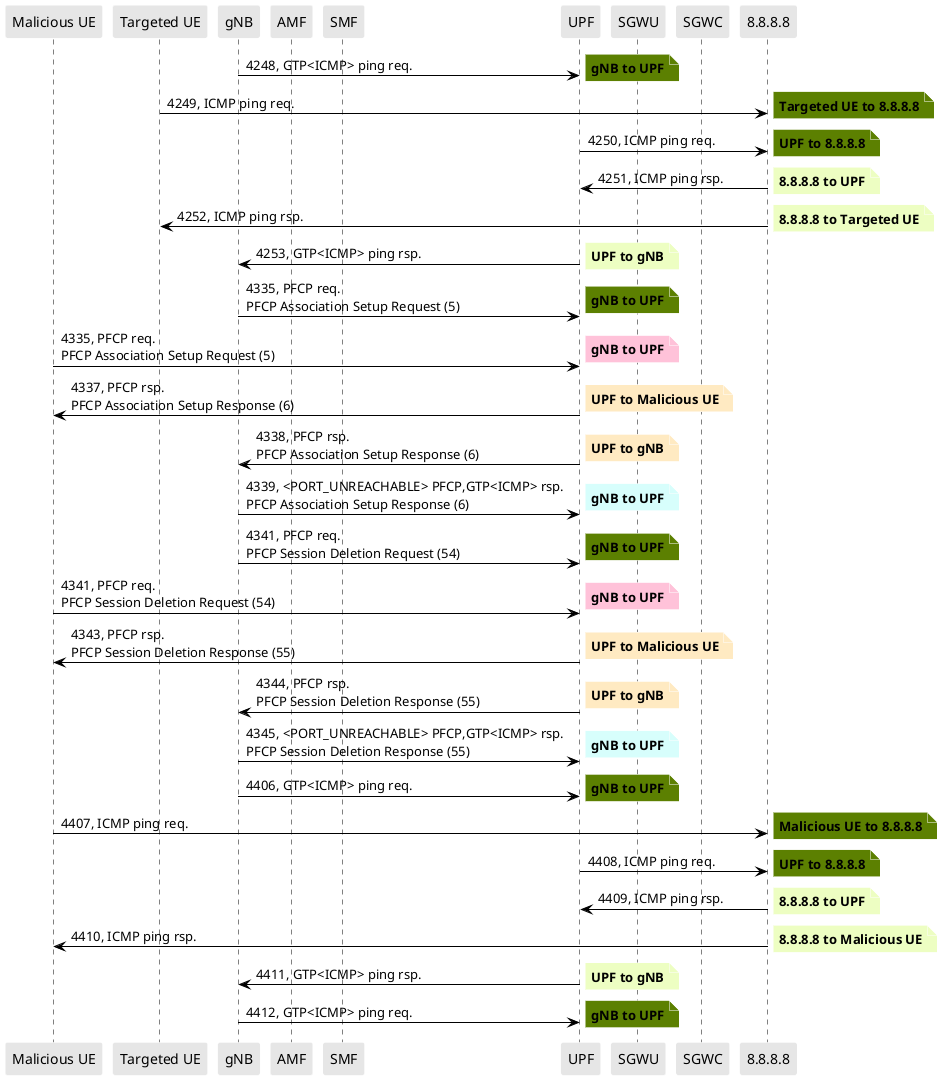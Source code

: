 @startuml
skinparam shadowing false
skinparam NoteBorderColor white
skinparam sequence {
    ArrowColor black
    LifeLineBorderColor black
    LifeLineBackgroundColor black
    ParticipantBorderColor white
    ParticipantBackgroundColor #e6e6e6
}

participant "Malicious UE"
participant "Targeted UE"
participant "gNB"
participant "AMF"
participant "SMF"
participant "UPF"
participant "SGWU"
participant "SGWC"

participant "8.8.8.8"

"gNB" -> "UPF": 4248, GTP<ICMP> ping req.

note right #5C8001
**gNB to UPF**
end note

"Targeted UE" -> "8.8.8.8": 4249, ICMP ping req.
note right #5C8001
**Targeted UE to 8.8.8.8**
end note

"UPF" -> "8.8.8.8": 4250, ICMP ping req.
note right #5C8001
**UPF to 8.8.8.8**
end note

"8.8.8.8" -> "UPF": 4251, ICMP ping rsp.

note right #EDFEC2
**8.8.8.8 to UPF**
end note

"8.8.8.8" -> "Targeted UE": 4252, ICMP ping rsp.

note right #EDFEC2
**8.8.8.8 to Targeted UE**
end note

"UPF" -> "gNB": 4253, GTP<ICMP> ping rsp.

note right #EDFEC2
**UPF to gNB**
end note

"gNB" -> "UPF": 4335, PFCP req.\nPFCP Association Setup Request (5)

note right #5C8001
**gNB to UPF**
end note

"Malicious UE" -> "UPF": 4335, PFCP req.\nPFCP Association Setup Request (5)

note right #FFC2D9
**gNB to UPF**
end note

"UPF" -> "Malicious UE": 4337, PFCP rsp.\nPFCP Association Setup Response (6)

note right #FFEAC2
**UPF to Malicious UE**
end note

"UPF" -> "gNB": 4338, PFCP rsp.\nPFCP Association Setup Response (6)

note right #FFEAC2
**UPF to gNB**
end note

"gNB" -> "UPF": 4339, <PORT_UNREACHABLE> PFCP,GTP<ICMP> rsp.\nPFCP Association Setup Response (6)

note right #D7FEFC
**gNB to UPF**
end note

"gNB" -> "UPF": 4341, PFCP req.\nPFCP Session Deletion Request (54)

note right #5C8001
**gNB to UPF**
end note

"Malicious UE" -> "UPF": 4341, PFCP req.\nPFCP Session Deletion Request (54)

note right #FFC2D9
**gNB to UPF**
end note


"UPF" -> "Malicious UE": 4343, PFCP rsp.\nPFCP Session Deletion Response (55)

note right #FFEAC2
**UPF to Malicious UE**
end note

"UPF" -> "gNB": 4344, PFCP rsp.\nPFCP Session Deletion Response (55)

note right #FFEAC2
**UPF to gNB**
end note

"gNB" -> "UPF": 4345, <PORT_UNREACHABLE> PFCP,GTP<ICMP> rsp.\nPFCP Session Deletion Response (55)

note right #D7FEFC
**gNB to UPF**
end note

"gNB" -> "UPF": 4406, GTP<ICMP> ping req.

note right #5C8001
**gNB to UPF**
end note

"Malicious UE" -> "8.8.8.8": 4407, ICMP ping req.

note right #5C8001
**Malicious UE to 8.8.8.8**
end note

"UPF" -> "8.8.8.8": 4408, ICMP ping req.

note right #5C8001
**UPF to 8.8.8.8**
end note

"8.8.8.8" -> "UPF": 4409, ICMP ping rsp.

note right #EDFEC2
**8.8.8.8 to UPF**
end note

"8.8.8.8" -> "Malicious UE": 4410, ICMP ping rsp.

note right #EDFEC2
**8.8.8.8 to Malicious UE**
end note

"UPF" -> "gNB": 4411, GTP<ICMP> ping rsp.

note right #EDFEC2
**UPF to gNB**
end note

"gNB" -> "UPF": 4412, GTP<ICMP> ping req.

note right #5C8001
**gNB to UPF**
end note

@enduml
